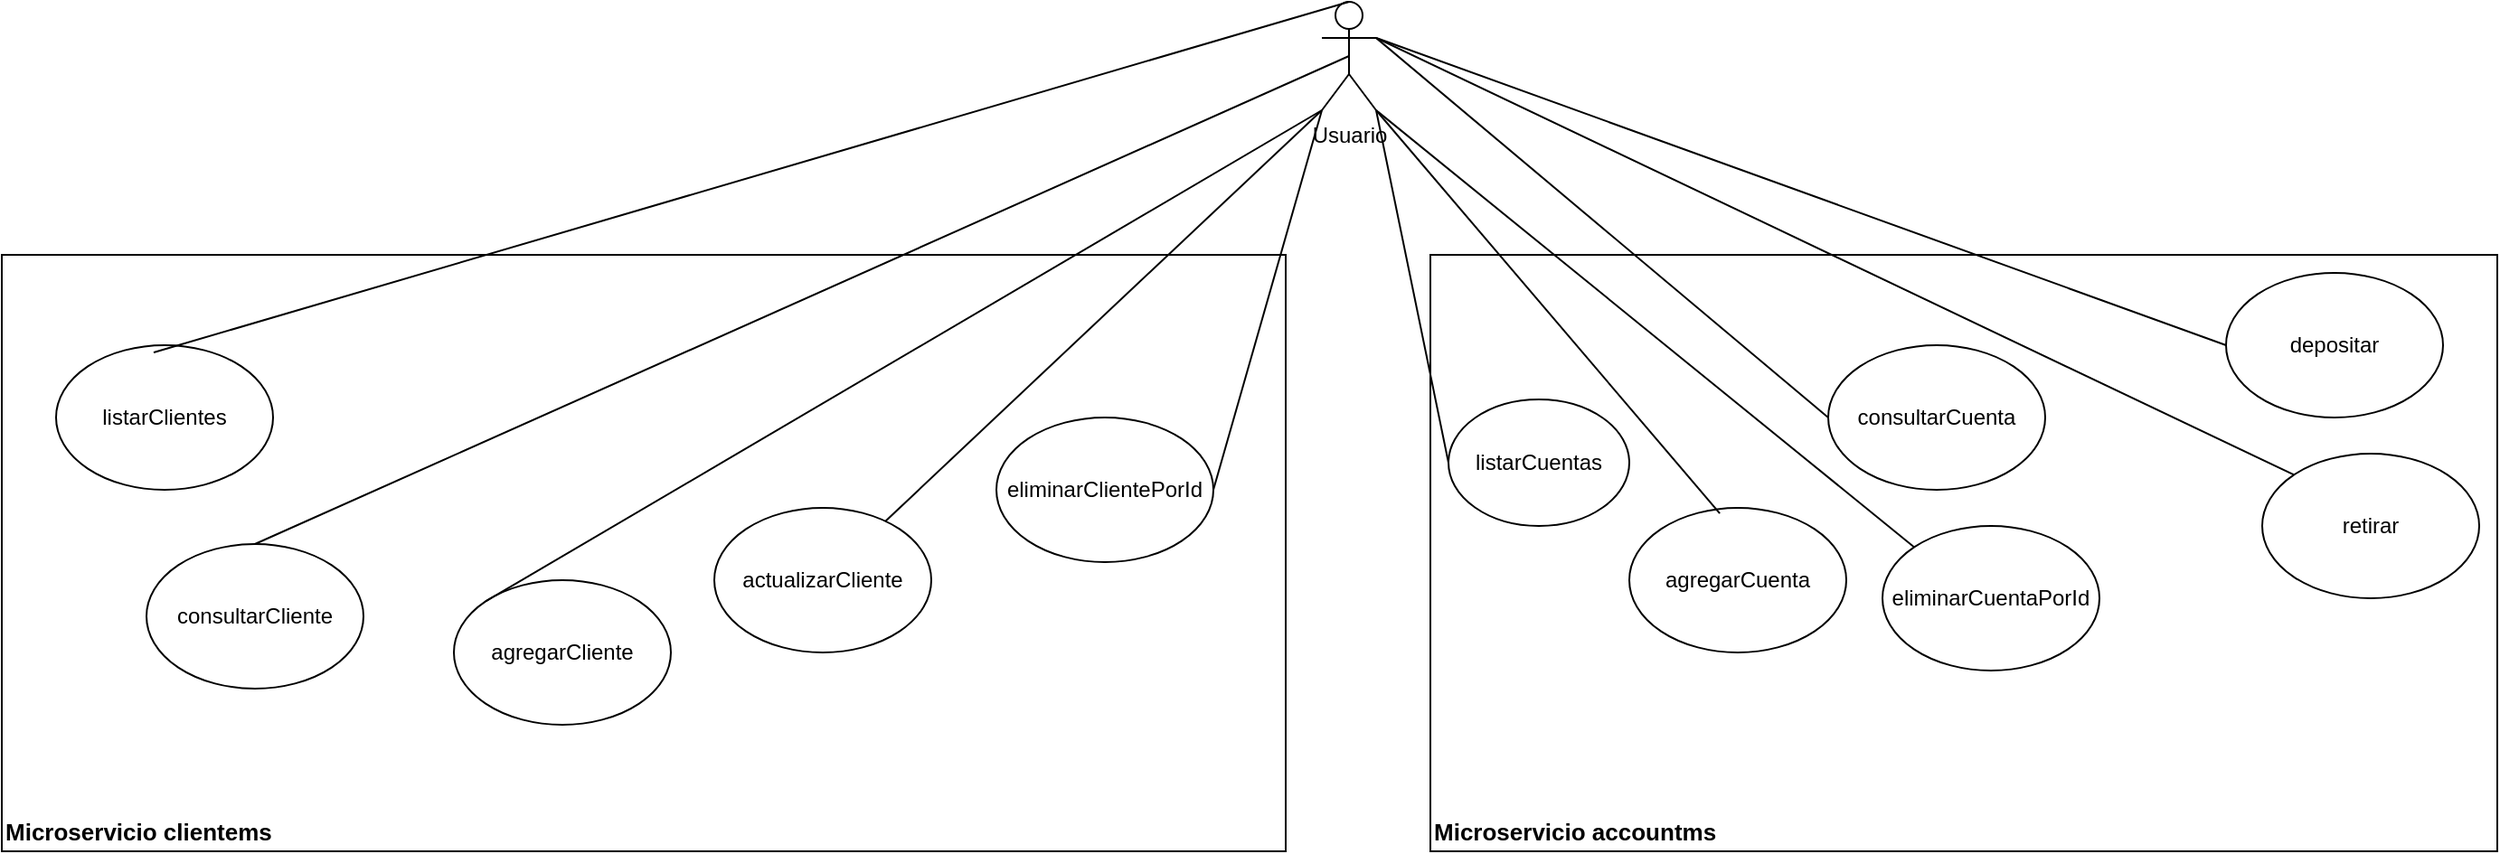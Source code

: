 <mxfile version="24.7.16">
  <diagram name="Página-1" id="6QnJtLDzX8EP0Ryt80rn">
    <mxGraphModel dx="2074" dy="1201" grid="1" gridSize="10" guides="1" tooltips="1" connect="1" arrows="1" fold="1" page="1" pageScale="1" pageWidth="827" pageHeight="1169" math="0" shadow="0">
      <root>
        <mxCell id="0" />
        <mxCell id="1" parent="0" />
        <mxCell id="BXrmfhuKBbzsBrO9pLs4-1" value="Usuario" style="shape=umlActor;verticalLabelPosition=bottom;verticalAlign=top;html=1;outlineConnect=0;" vertex="1" parent="1">
          <mxGeometry x="750" y="30" width="30" height="60" as="geometry" />
        </mxCell>
        <mxCell id="BXrmfhuKBbzsBrO9pLs4-8" value="Microservicio clientems" style="rounded=0;whiteSpace=wrap;html=1;align=left;verticalAlign=bottom;fontStyle=1;fontSize=13;" vertex="1" parent="1">
          <mxGeometry x="20" y="170" width="710" height="330" as="geometry" />
        </mxCell>
        <mxCell id="BXrmfhuKBbzsBrO9pLs4-9" value="listarClientes" style="ellipse;whiteSpace=wrap;html=1;" vertex="1" parent="1">
          <mxGeometry x="50" y="220" width="120" height="80" as="geometry" />
        </mxCell>
        <mxCell id="BXrmfhuKBbzsBrO9pLs4-10" value="" style="endArrow=none;html=1;rounded=0;entryX=0.45;entryY=0.05;entryDx=0;entryDy=0;exitX=0.5;exitY=0;exitDx=0;exitDy=0;exitPerimeter=0;entryPerimeter=0;" edge="1" parent="1" source="BXrmfhuKBbzsBrO9pLs4-1" target="BXrmfhuKBbzsBrO9pLs4-9">
          <mxGeometry width="50" height="50" relative="1" as="geometry">
            <mxPoint x="100" y="550" as="sourcePoint" />
            <mxPoint x="150" y="500" as="targetPoint" />
          </mxGeometry>
        </mxCell>
        <mxCell id="BXrmfhuKBbzsBrO9pLs4-11" value="consultarCliente" style="ellipse;whiteSpace=wrap;html=1;" vertex="1" parent="1">
          <mxGeometry x="100" y="330" width="120" height="80" as="geometry" />
        </mxCell>
        <mxCell id="BXrmfhuKBbzsBrO9pLs4-12" value="agregarCliente" style="ellipse;whiteSpace=wrap;html=1;" vertex="1" parent="1">
          <mxGeometry x="270" y="350" width="120" height="80" as="geometry" />
        </mxCell>
        <mxCell id="BXrmfhuKBbzsBrO9pLs4-13" value="actualizarCliente" style="ellipse;whiteSpace=wrap;html=1;" vertex="1" parent="1">
          <mxGeometry x="414" y="310" width="120" height="80" as="geometry" />
        </mxCell>
        <mxCell id="BXrmfhuKBbzsBrO9pLs4-14" value="eliminarClientePorId" style="ellipse;whiteSpace=wrap;html=1;" vertex="1" parent="1">
          <mxGeometry x="570" y="260" width="120" height="80" as="geometry" />
        </mxCell>
        <mxCell id="BXrmfhuKBbzsBrO9pLs4-15" value="" style="endArrow=none;html=1;rounded=0;entryX=0.5;entryY=0.5;entryDx=0;entryDy=0;entryPerimeter=0;exitX=0.5;exitY=0;exitDx=0;exitDy=0;" edge="1" parent="1" source="BXrmfhuKBbzsBrO9pLs4-11" target="BXrmfhuKBbzsBrO9pLs4-1">
          <mxGeometry width="50" height="50" relative="1" as="geometry">
            <mxPoint x="390" y="540" as="sourcePoint" />
            <mxPoint x="440" y="490" as="targetPoint" />
          </mxGeometry>
        </mxCell>
        <mxCell id="BXrmfhuKBbzsBrO9pLs4-16" value="" style="endArrow=none;html=1;rounded=0;entryX=0;entryY=0;entryDx=0;entryDy=0;exitX=0;exitY=1;exitDx=0;exitDy=0;exitPerimeter=0;" edge="1" parent="1" source="BXrmfhuKBbzsBrO9pLs4-1" target="BXrmfhuKBbzsBrO9pLs4-12">
          <mxGeometry width="50" height="50" relative="1" as="geometry">
            <mxPoint x="430" y="110" as="sourcePoint" />
            <mxPoint x="90" y="610" as="targetPoint" />
          </mxGeometry>
        </mxCell>
        <mxCell id="BXrmfhuKBbzsBrO9pLs4-17" value="" style="endArrow=none;html=1;rounded=0;entryX=0;entryY=1;entryDx=0;entryDy=0;entryPerimeter=0;" edge="1" parent="1" source="BXrmfhuKBbzsBrO9pLs4-13" target="BXrmfhuKBbzsBrO9pLs4-1">
          <mxGeometry width="50" height="50" relative="1" as="geometry">
            <mxPoint x="390" y="540" as="sourcePoint" />
            <mxPoint x="440" y="490" as="targetPoint" />
          </mxGeometry>
        </mxCell>
        <mxCell id="BXrmfhuKBbzsBrO9pLs4-18" value="" style="endArrow=none;html=1;rounded=0;entryX=0;entryY=1;entryDx=0;entryDy=0;entryPerimeter=0;exitX=1;exitY=0.5;exitDx=0;exitDy=0;" edge="1" parent="1" source="BXrmfhuKBbzsBrO9pLs4-14" target="BXrmfhuKBbzsBrO9pLs4-1">
          <mxGeometry width="50" height="50" relative="1" as="geometry">
            <mxPoint x="390" y="540" as="sourcePoint" />
            <mxPoint x="440" y="490" as="targetPoint" />
          </mxGeometry>
        </mxCell>
        <mxCell id="BXrmfhuKBbzsBrO9pLs4-19" value="Microservicio accountms" style="rounded=0;whiteSpace=wrap;html=1;align=left;verticalAlign=bottom;fontStyle=1;fontSize=13;" vertex="1" parent="1">
          <mxGeometry x="810" y="170" width="590" height="330" as="geometry" />
        </mxCell>
        <mxCell id="BXrmfhuKBbzsBrO9pLs4-21" value="listarCuentas" style="ellipse;whiteSpace=wrap;html=1;" vertex="1" parent="1">
          <mxGeometry x="820" y="250" width="100" height="70" as="geometry" />
        </mxCell>
        <mxCell id="BXrmfhuKBbzsBrO9pLs4-22" value="agregarCuenta" style="ellipse;whiteSpace=wrap;html=1;" vertex="1" parent="1">
          <mxGeometry x="920" y="310" width="120" height="80" as="geometry" />
        </mxCell>
        <mxCell id="BXrmfhuKBbzsBrO9pLs4-23" value="consultarCuenta" style="ellipse;whiteSpace=wrap;html=1;" vertex="1" parent="1">
          <mxGeometry x="1030" y="220" width="120" height="80" as="geometry" />
        </mxCell>
        <mxCell id="BXrmfhuKBbzsBrO9pLs4-24" value="eliminarCuentaPorId" style="ellipse;whiteSpace=wrap;html=1;" vertex="1" parent="1">
          <mxGeometry x="1060" y="320" width="120" height="80" as="geometry" />
        </mxCell>
        <mxCell id="BXrmfhuKBbzsBrO9pLs4-25" value="depositar" style="ellipse;whiteSpace=wrap;html=1;" vertex="1" parent="1">
          <mxGeometry x="1250" y="180" width="120" height="80" as="geometry" />
        </mxCell>
        <mxCell id="BXrmfhuKBbzsBrO9pLs4-26" value="retirar" style="ellipse;whiteSpace=wrap;html=1;" vertex="1" parent="1">
          <mxGeometry x="1270" y="280" width="120" height="80" as="geometry" />
        </mxCell>
        <mxCell id="BXrmfhuKBbzsBrO9pLs4-27" value="" style="endArrow=none;html=1;rounded=0;exitX=0;exitY=0.5;exitDx=0;exitDy=0;entryX=1;entryY=1;entryDx=0;entryDy=0;entryPerimeter=0;" edge="1" parent="1" source="BXrmfhuKBbzsBrO9pLs4-21" target="BXrmfhuKBbzsBrO9pLs4-1">
          <mxGeometry width="50" height="50" relative="1" as="geometry">
            <mxPoint x="980" y="90" as="sourcePoint" />
            <mxPoint x="790" y="100" as="targetPoint" />
          </mxGeometry>
        </mxCell>
        <mxCell id="BXrmfhuKBbzsBrO9pLs4-28" value="" style="endArrow=none;html=1;rounded=0;entryX=1;entryY=0.333;entryDx=0;entryDy=0;entryPerimeter=0;exitX=0;exitY=0.5;exitDx=0;exitDy=0;" edge="1" parent="1" source="BXrmfhuKBbzsBrO9pLs4-23" target="BXrmfhuKBbzsBrO9pLs4-1">
          <mxGeometry width="50" height="50" relative="1" as="geometry">
            <mxPoint x="920" y="110" as="sourcePoint" />
            <mxPoint x="970" y="60" as="targetPoint" />
          </mxGeometry>
        </mxCell>
        <mxCell id="BXrmfhuKBbzsBrO9pLs4-29" value="" style="endArrow=none;html=1;rounded=0;exitX=1;exitY=0.333;exitDx=0;exitDy=0;exitPerimeter=0;entryX=0;entryY=0.5;entryDx=0;entryDy=0;" edge="1" parent="1" source="BXrmfhuKBbzsBrO9pLs4-1" target="BXrmfhuKBbzsBrO9pLs4-25">
          <mxGeometry width="50" height="50" relative="1" as="geometry">
            <mxPoint x="980" y="120" as="sourcePoint" />
            <mxPoint x="1030" y="70" as="targetPoint" />
          </mxGeometry>
        </mxCell>
        <mxCell id="BXrmfhuKBbzsBrO9pLs4-30" value="" style="endArrow=none;html=1;rounded=0;entryX=1;entryY=1;entryDx=0;entryDy=0;entryPerimeter=0;exitX=0.417;exitY=0.038;exitDx=0;exitDy=0;exitPerimeter=0;" edge="1" parent="1" source="BXrmfhuKBbzsBrO9pLs4-22" target="BXrmfhuKBbzsBrO9pLs4-1">
          <mxGeometry width="50" height="50" relative="1" as="geometry">
            <mxPoint x="1000" y="600" as="sourcePoint" />
            <mxPoint x="1050" y="550" as="targetPoint" />
          </mxGeometry>
        </mxCell>
        <mxCell id="BXrmfhuKBbzsBrO9pLs4-31" value="" style="endArrow=none;html=1;rounded=0;exitX=0;exitY=0;exitDx=0;exitDy=0;entryX=1;entryY=1;entryDx=0;entryDy=0;entryPerimeter=0;" edge="1" parent="1" source="BXrmfhuKBbzsBrO9pLs4-24" target="BXrmfhuKBbzsBrO9pLs4-1">
          <mxGeometry width="50" height="50" relative="1" as="geometry">
            <mxPoint x="390" y="540" as="sourcePoint" />
            <mxPoint x="820" y="100" as="targetPoint" />
          </mxGeometry>
        </mxCell>
        <mxCell id="BXrmfhuKBbzsBrO9pLs4-32" value="" style="endArrow=none;html=1;rounded=0;exitX=0;exitY=0;exitDx=0;exitDy=0;entryX=1;entryY=0.333;entryDx=0;entryDy=0;entryPerimeter=0;" edge="1" parent="1" source="BXrmfhuKBbzsBrO9pLs4-26" target="BXrmfhuKBbzsBrO9pLs4-1">
          <mxGeometry width="50" height="50" relative="1" as="geometry">
            <mxPoint x="1150" y="590" as="sourcePoint" />
            <mxPoint x="1200" y="540" as="targetPoint" />
          </mxGeometry>
        </mxCell>
      </root>
    </mxGraphModel>
  </diagram>
</mxfile>
